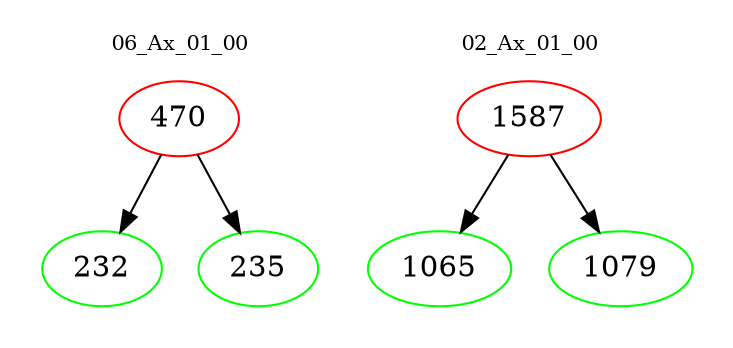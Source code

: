 digraph{
subgraph cluster_0 {
color = white
label = "06_Ax_01_00";
fontsize=10;
T0_470 [label="470", color="red"]
T0_470 -> T0_232 [color="black"]
T0_232 [label="232", color="green"]
T0_470 -> T0_235 [color="black"]
T0_235 [label="235", color="green"]
}
subgraph cluster_1 {
color = white
label = "02_Ax_01_00";
fontsize=10;
T1_1587 [label="1587", color="red"]
T1_1587 -> T1_1065 [color="black"]
T1_1065 [label="1065", color="green"]
T1_1587 -> T1_1079 [color="black"]
T1_1079 [label="1079", color="green"]
}
}
